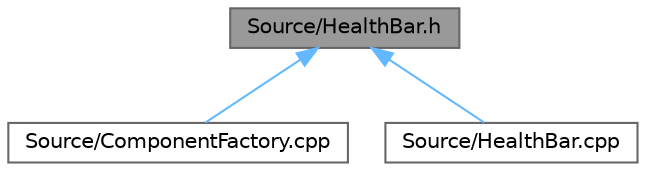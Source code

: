 digraph "Source/HealthBar.h"
{
 // LATEX_PDF_SIZE
  bgcolor="transparent";
  edge [fontname=Helvetica,fontsize=10,labelfontname=Helvetica,labelfontsize=10];
  node [fontname=Helvetica,fontsize=10,shape=box,height=0.2,width=0.4];
  Node1 [id="Node000001",label="Source/HealthBar.h",height=0.2,width=0.4,color="gray40", fillcolor="grey60", style="filled", fontcolor="black",tooltip="health bar UI that displays offset from an Entity with a Health component"];
  Node1 -> Node2 [id="edge1_Node000001_Node000002",dir="back",color="steelblue1",style="solid",tooltip=" "];
  Node2 [id="Node000002",label="Source/ComponentFactory.cpp",height=0.2,width=0.4,color="grey40", fillcolor="white", style="filled",URL="$dc/def/ComponentFactory_8cpp.html",tooltip="Definitions for the component factory class."];
  Node1 -> Node3 [id="edge2_Node000001_Node000003",dir="back",color="steelblue1",style="solid",tooltip=" "];
  Node3 [id="Node000003",label="Source/HealthBar.cpp",height=0.2,width=0.4,color="grey40", fillcolor="white", style="filled",URL="$d9/d01/HealthBar_8cpp.html",tooltip="health bar UI that displays offset from an Entity with a Health component"];
}
